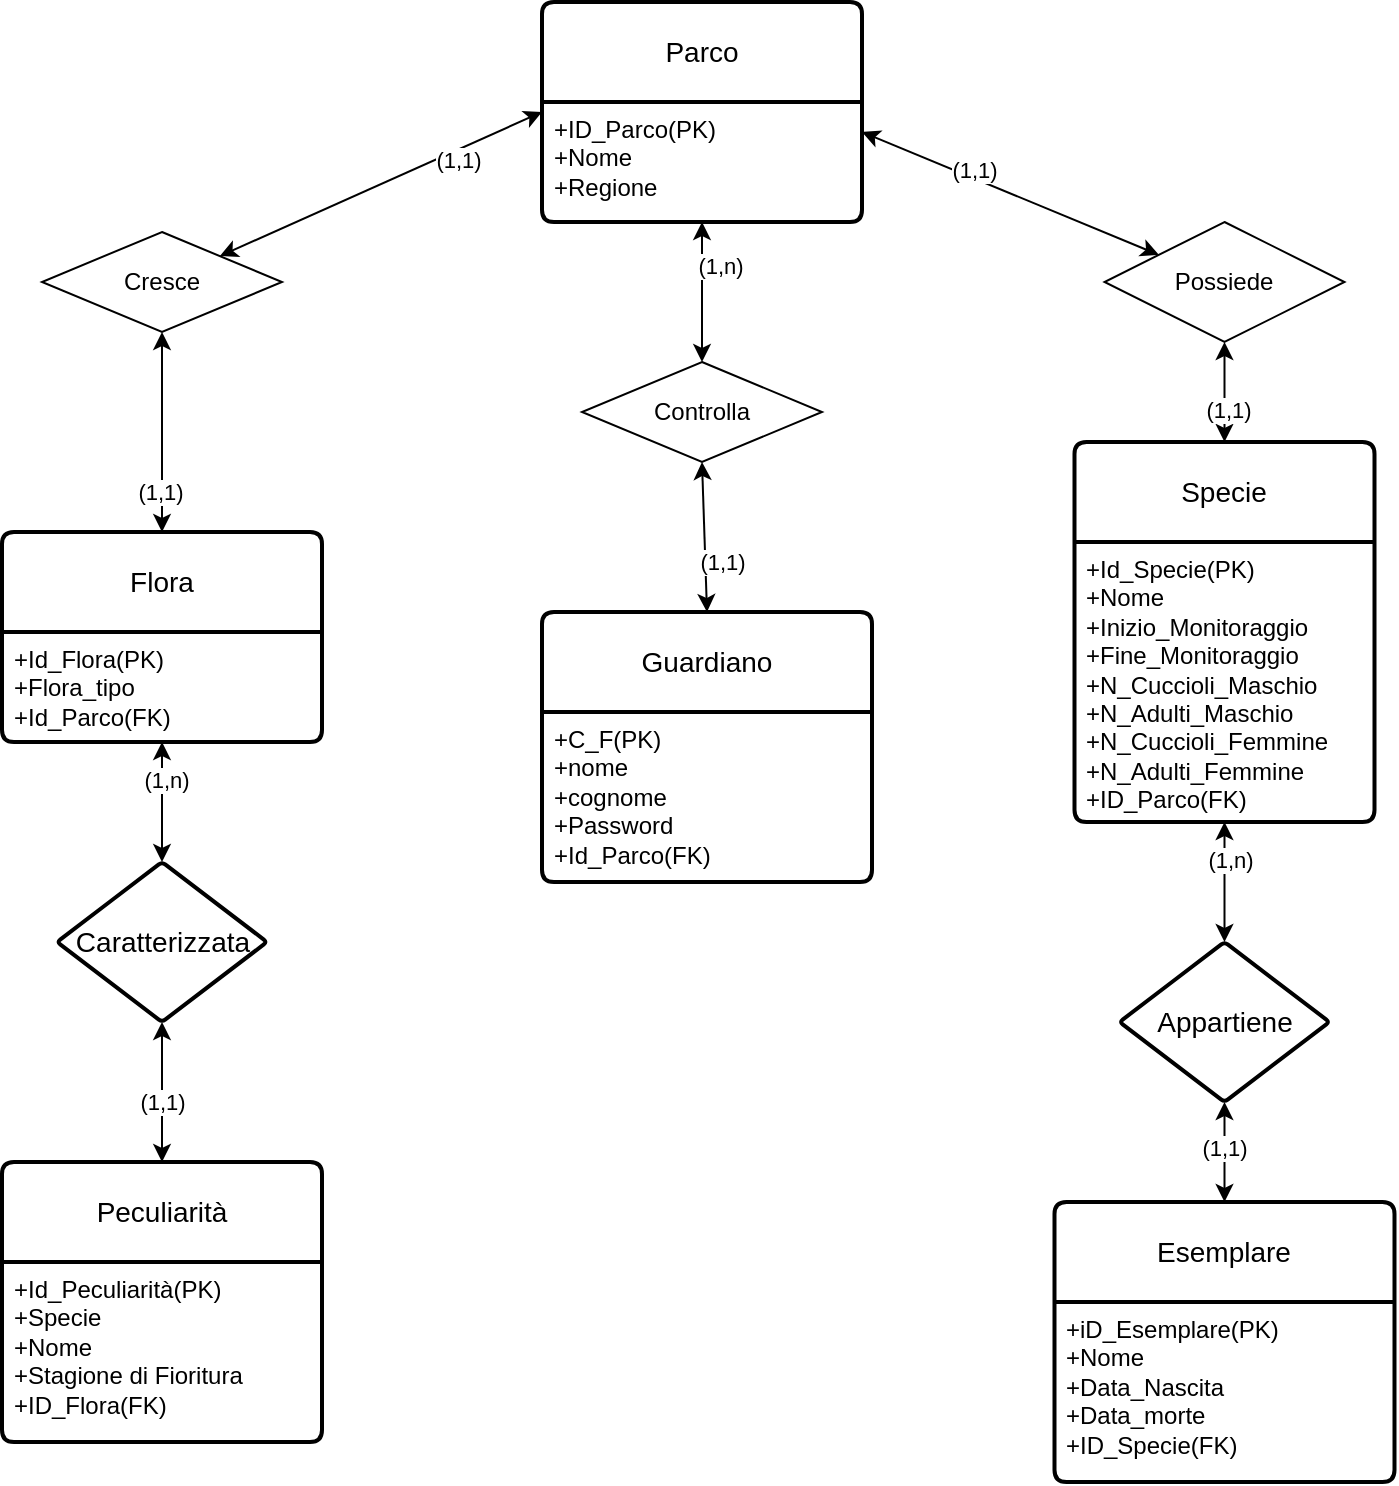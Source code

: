 <mxfile version="21.2.9" type="device">
  <diagram id="R2lEEEUBdFMjLlhIrx00" name="Page-1">
    <mxGraphModel dx="1886" dy="788" grid="1" gridSize="10" guides="1" tooltips="1" connect="1" arrows="1" fold="1" page="1" pageScale="1" pageWidth="850" pageHeight="1100" math="0" shadow="0" extFonts="Permanent Marker^https://fonts.googleapis.com/css?family=Permanent+Marker">
      <root>
        <mxCell id="0" />
        <mxCell id="1" parent="0" />
        <mxCell id="pxEFc5EetHY0ITnfb9KD-1" value="Flora" style="swimlane;childLayout=stackLayout;horizontal=1;startSize=50;horizontalStack=0;rounded=1;fontSize=14;fontStyle=0;strokeWidth=2;resizeParent=0;resizeLast=1;shadow=0;dashed=0;align=center;arcSize=4;whiteSpace=wrap;html=1;" parent="1" vertex="1">
          <mxGeometry x="75" y="305" width="160" height="105" as="geometry" />
        </mxCell>
        <mxCell id="pxEFc5EetHY0ITnfb9KD-2" value="+Id_Flora(PK)&lt;br&gt;+Flora_tipo&lt;br&gt;+Id_Parco(FK)" style="align=left;strokeColor=none;fillColor=none;spacingLeft=4;fontSize=12;verticalAlign=top;resizable=0;rotatable=0;part=1;html=1;" parent="pxEFc5EetHY0ITnfb9KD-1" vertex="1">
          <mxGeometry y="50" width="160" height="55" as="geometry" />
        </mxCell>
        <mxCell id="pxEFc5EetHY0ITnfb9KD-10" value="Parco" style="swimlane;childLayout=stackLayout;horizontal=1;startSize=50;horizontalStack=0;rounded=1;fontSize=14;fontStyle=0;strokeWidth=2;resizeParent=0;resizeLast=1;shadow=0;dashed=0;align=center;arcSize=4;whiteSpace=wrap;html=1;" parent="1" vertex="1">
          <mxGeometry x="345" y="40" width="160" height="110" as="geometry" />
        </mxCell>
        <mxCell id="pxEFc5EetHY0ITnfb9KD-11" value="+ID_Parco(PK)&lt;br&gt;+Nome&lt;br&gt;+Regione" style="align=left;strokeColor=none;fillColor=none;spacingLeft=4;fontSize=12;verticalAlign=top;resizable=0;rotatable=0;part=1;html=1;" parent="pxEFc5EetHY0ITnfb9KD-10" vertex="1">
          <mxGeometry y="50" width="160" height="60" as="geometry" />
        </mxCell>
        <mxCell id="pxEFc5EetHY0ITnfb9KD-30" value="" style="endArrow=classic;startArrow=classic;html=1;rounded=0;entryX=0;entryY=0.5;entryDx=0;entryDy=0;" parent="1" source="pxEFc5EetHY0ITnfb9KD-29" target="pxEFc5EetHY0ITnfb9KD-10" edge="1">
          <mxGeometry width="50" height="50" relative="1" as="geometry">
            <mxPoint x="220" y="180" as="sourcePoint" />
            <mxPoint x="410" y="230" as="targetPoint" />
            <Array as="points" />
          </mxGeometry>
        </mxCell>
        <mxCell id="9YJfejQeJp6qn4BpDlvE-50" value="(1,1)" style="edgeLabel;html=1;align=center;verticalAlign=middle;resizable=0;points=[];" vertex="1" connectable="0" parent="pxEFc5EetHY0ITnfb9KD-30">
          <mxGeometry x="0.365" y="-1" relative="1" as="geometry">
            <mxPoint x="8" as="offset" />
          </mxGeometry>
        </mxCell>
        <mxCell id="pxEFc5EetHY0ITnfb9KD-45" value="" style="endArrow=classic;startArrow=classic;html=1;rounded=0;exitX=0.5;exitY=0;exitDx=0;exitDy=0;entryX=0.5;entryY=1;entryDx=0;entryDy=0;" parent="1" source="pxEFc5EetHY0ITnfb9KD-1" target="pxEFc5EetHY0ITnfb9KD-29" edge="1">
          <mxGeometry width="50" height="50" relative="1" as="geometry">
            <mxPoint x="200" y="320" as="sourcePoint" />
            <mxPoint x="180" y="300" as="targetPoint" />
          </mxGeometry>
        </mxCell>
        <mxCell id="9YJfejQeJp6qn4BpDlvE-52" value="(1,1)" style="edgeLabel;html=1;align=center;verticalAlign=middle;resizable=0;points=[];" vertex="1" connectable="0" parent="pxEFc5EetHY0ITnfb9KD-45">
          <mxGeometry x="-0.587" y="1" relative="1" as="geometry">
            <mxPoint as="offset" />
          </mxGeometry>
        </mxCell>
        <mxCell id="9YJfejQeJp6qn4BpDlvE-6" value="Specie" style="swimlane;childLayout=stackLayout;horizontal=1;startSize=50;horizontalStack=0;rounded=1;fontSize=14;fontStyle=0;strokeWidth=2;resizeParent=0;resizeLast=1;shadow=0;dashed=0;align=center;arcSize=4;whiteSpace=wrap;html=1;" vertex="1" parent="1">
          <mxGeometry x="611.25" y="260" width="150" height="190" as="geometry">
            <mxRectangle x="620" y="560" width="80" height="50" as="alternateBounds" />
          </mxGeometry>
        </mxCell>
        <mxCell id="9YJfejQeJp6qn4BpDlvE-7" value="+Id_Specie(PK)&lt;br&gt;+Nome&lt;br&gt;+Inizio_Monitoraggio&lt;br&gt;+Fine_Monitoraggio&lt;br&gt;+N_Cuccioli_Maschio&lt;br style=&quot;border-color: var(--border-color);&quot;&gt;+N_Adulti_Maschio&lt;br style=&quot;border-color: var(--border-color);&quot;&gt;+N_Cuccioli_Femmine&lt;br style=&quot;border-color: var(--border-color);&quot;&gt;+N_Adulti_Femmine&lt;br&gt;+ID_Parco(FK)" style="align=left;strokeColor=none;fillColor=none;spacingLeft=4;fontSize=12;verticalAlign=top;resizable=0;rotatable=0;part=1;html=1;" vertex="1" parent="9YJfejQeJp6qn4BpDlvE-6">
          <mxGeometry y="50" width="150" height="140" as="geometry" />
        </mxCell>
        <mxCell id="9YJfejQeJp6qn4BpDlvE-9" value="Appartiene" style="rhombus;whiteSpace=wrap;html=1;fontSize=14;fontStyle=0;startSize=50;rounded=1;strokeWidth=2;shadow=0;dashed=0;arcSize=4;" vertex="1" parent="1">
          <mxGeometry x="633.75" y="510" width="105" height="80" as="geometry" />
        </mxCell>
        <mxCell id="9YJfejQeJp6qn4BpDlvE-10" value="Esemplare" style="swimlane;childLayout=stackLayout;horizontal=1;startSize=50;horizontalStack=0;rounded=1;fontSize=14;fontStyle=0;strokeWidth=2;resizeParent=0;resizeLast=1;shadow=0;dashed=0;align=center;arcSize=4;whiteSpace=wrap;html=1;" vertex="1" parent="1">
          <mxGeometry x="601.25" y="640" width="170" height="140" as="geometry">
            <mxRectangle x="610" y="950" width="110" height="50" as="alternateBounds" />
          </mxGeometry>
        </mxCell>
        <mxCell id="9YJfejQeJp6qn4BpDlvE-11" value="+iD_Esemplare(PK)&lt;br style=&quot;border-color: var(--border-color);&quot;&gt;+Nome&lt;br&gt;+Data_Nascita&lt;br&gt;+Data_morte&lt;br&gt;+ID_Specie(FK)" style="align=left;strokeColor=none;fillColor=none;spacingLeft=4;fontSize=12;verticalAlign=top;resizable=0;rotatable=0;part=1;html=1;" vertex="1" parent="9YJfejQeJp6qn4BpDlvE-10">
          <mxGeometry y="50" width="170" height="90" as="geometry" />
        </mxCell>
        <mxCell id="9YJfejQeJp6qn4BpDlvE-13" value="Possiede" style="shape=rhombus;perimeter=rhombusPerimeter;whiteSpace=wrap;html=1;align=center;" vertex="1" parent="1">
          <mxGeometry x="626.25" y="150" width="120" height="60" as="geometry" />
        </mxCell>
        <mxCell id="9YJfejQeJp6qn4BpDlvE-20" value="" style="endArrow=classic;startArrow=classic;html=1;rounded=0;entryX=0.5;entryY=1;entryDx=0;entryDy=0;exitX=0.5;exitY=0;exitDx=0;exitDy=0;" edge="1" parent="1" source="9YJfejQeJp6qn4BpDlvE-6" target="9YJfejQeJp6qn4BpDlvE-13">
          <mxGeometry width="50" height="50" relative="1" as="geometry">
            <mxPoint x="410" y="635" as="sourcePoint" />
            <mxPoint x="540" y="535" as="targetPoint" />
          </mxGeometry>
        </mxCell>
        <mxCell id="9YJfejQeJp6qn4BpDlvE-30" value="(1,1)" style="edgeLabel;html=1;align=center;verticalAlign=middle;resizable=0;points=[];" vertex="1" connectable="0" parent="9YJfejQeJp6qn4BpDlvE-20">
          <mxGeometry x="-0.343" y="-1" relative="1" as="geometry">
            <mxPoint as="offset" />
          </mxGeometry>
        </mxCell>
        <mxCell id="9YJfejQeJp6qn4BpDlvE-26" value="" style="endArrow=classic;startArrow=classic;html=1;rounded=0;entryX=0.5;entryY=1;entryDx=0;entryDy=0;exitX=0.5;exitY=0;exitDx=0;exitDy=0;" edge="1" parent="1" source="9YJfejQeJp6qn4BpDlvE-9" target="9YJfejQeJp6qn4BpDlvE-7">
          <mxGeometry width="50" height="50" relative="1" as="geometry">
            <mxPoint x="705" y="615" as="sourcePoint" />
            <mxPoint x="705" y="545" as="targetPoint" />
          </mxGeometry>
        </mxCell>
        <mxCell id="9YJfejQeJp6qn4BpDlvE-31" value="(1,n)" style="edgeLabel;html=1;align=center;verticalAlign=middle;resizable=0;points=[];" vertex="1" connectable="0" parent="9YJfejQeJp6qn4BpDlvE-26">
          <mxGeometry x="0.385" y="-2" relative="1" as="geometry">
            <mxPoint as="offset" />
          </mxGeometry>
        </mxCell>
        <mxCell id="9YJfejQeJp6qn4BpDlvE-27" value="" style="endArrow=classic;startArrow=classic;html=1;rounded=0;entryX=0.5;entryY=0;entryDx=0;entryDy=0;exitX=0.5;exitY=1;exitDx=0;exitDy=0;" edge="1" parent="1" source="9YJfejQeJp6qn4BpDlvE-9" target="9YJfejQeJp6qn4BpDlvE-10">
          <mxGeometry width="50" height="50" relative="1" as="geometry">
            <mxPoint x="694.75" y="890" as="sourcePoint" />
            <mxPoint x="696" y="930" as="targetPoint" />
          </mxGeometry>
        </mxCell>
        <mxCell id="9YJfejQeJp6qn4BpDlvE-32" value="(1,1)" style="edgeLabel;html=1;align=center;verticalAlign=middle;resizable=0;points=[];" vertex="1" connectable="0" parent="9YJfejQeJp6qn4BpDlvE-27">
          <mxGeometry x="0.5" y="2" relative="1" as="geometry">
            <mxPoint x="-3" y="-15" as="offset" />
          </mxGeometry>
        </mxCell>
        <mxCell id="9YJfejQeJp6qn4BpDlvE-44" value="Peculiarità" style="swimlane;childLayout=stackLayout;horizontal=1;startSize=50;horizontalStack=0;rounded=1;fontSize=14;fontStyle=0;strokeWidth=2;resizeParent=0;resizeLast=1;shadow=0;dashed=0;align=center;arcSize=4;whiteSpace=wrap;html=1;" vertex="1" parent="1">
          <mxGeometry x="75" y="620" width="160" height="140" as="geometry" />
        </mxCell>
        <mxCell id="9YJfejQeJp6qn4BpDlvE-45" value="+Id_Peculiarità(PK)&lt;br&gt;+Specie&lt;br&gt;+Nome&lt;br&gt;+Stagione di Fioritura&lt;br&gt;+ID_Flora(FK)" style="align=left;strokeColor=none;fillColor=none;spacingLeft=4;fontSize=12;verticalAlign=top;resizable=0;rotatable=0;part=1;html=1;" vertex="1" parent="9YJfejQeJp6qn4BpDlvE-44">
          <mxGeometry y="50" width="160" height="90" as="geometry" />
        </mxCell>
        <mxCell id="pxEFc5EetHY0ITnfb9KD-29" value="Cresce" style="shape=rhombus;perimeter=rhombusPerimeter;whiteSpace=wrap;html=1;align=center;" parent="1" vertex="1">
          <mxGeometry x="95" y="155" width="120" height="50" as="geometry" />
        </mxCell>
        <mxCell id="9YJfejQeJp6qn4BpDlvE-53" value="Caratterizzata" style="rhombus;whiteSpace=wrap;html=1;fontSize=14;fontStyle=0;startSize=50;rounded=1;strokeWidth=2;shadow=0;dashed=0;arcSize=4;" vertex="1" parent="1">
          <mxGeometry x="102.5" y="470" width="105" height="80" as="geometry" />
        </mxCell>
        <mxCell id="9YJfejQeJp6qn4BpDlvE-54" value="" style="endArrow=classic;startArrow=classic;html=1;rounded=0;entryX=0.5;entryY=1;entryDx=0;entryDy=0;exitX=0.5;exitY=0;exitDx=0;exitDy=0;" edge="1" parent="1" source="9YJfejQeJp6qn4BpDlvE-53" target="pxEFc5EetHY0ITnfb9KD-2">
          <mxGeometry width="50" height="50" relative="1" as="geometry">
            <mxPoint x="154.5" y="510" as="sourcePoint" />
            <mxPoint x="154.5" y="450" as="targetPoint" />
          </mxGeometry>
        </mxCell>
        <mxCell id="9YJfejQeJp6qn4BpDlvE-55" value="(1,n)" style="edgeLabel;html=1;align=center;verticalAlign=middle;resizable=0;points=[];" vertex="1" connectable="0" parent="9YJfejQeJp6qn4BpDlvE-54">
          <mxGeometry x="0.385" y="-2" relative="1" as="geometry">
            <mxPoint as="offset" />
          </mxGeometry>
        </mxCell>
        <mxCell id="9YJfejQeJp6qn4BpDlvE-56" value="" style="endArrow=classic;startArrow=classic;html=1;rounded=0;entryX=0.5;entryY=0;entryDx=0;entryDy=0;exitX=0.5;exitY=1;exitDx=0;exitDy=0;" edge="1" parent="1" source="9YJfejQeJp6qn4BpDlvE-53" target="9YJfejQeJp6qn4BpDlvE-44">
          <mxGeometry width="50" height="50" relative="1" as="geometry">
            <mxPoint x="150" y="590" as="sourcePoint" />
            <mxPoint x="150" y="640" as="targetPoint" />
          </mxGeometry>
        </mxCell>
        <mxCell id="9YJfejQeJp6qn4BpDlvE-57" value="(1,1)" style="edgeLabel;html=1;align=center;verticalAlign=middle;resizable=0;points=[];" vertex="1" connectable="0" parent="9YJfejQeJp6qn4BpDlvE-56">
          <mxGeometry x="0.5" y="2" relative="1" as="geometry">
            <mxPoint x="-2" y="-13" as="offset" />
          </mxGeometry>
        </mxCell>
        <mxCell id="9YJfejQeJp6qn4BpDlvE-58" value="" style="endArrow=classic;startArrow=classic;html=1;rounded=0;entryX=1;entryY=0.25;entryDx=0;entryDy=0;" edge="1" parent="1" source="9YJfejQeJp6qn4BpDlvE-13" target="pxEFc5EetHY0ITnfb9KD-11">
          <mxGeometry width="50" height="50" relative="1" as="geometry">
            <mxPoint x="195" y="177" as="sourcePoint" />
            <mxPoint x="355" y="110" as="targetPoint" />
            <Array as="points" />
          </mxGeometry>
        </mxCell>
        <mxCell id="9YJfejQeJp6qn4BpDlvE-59" value="(1,1)" style="edgeLabel;html=1;align=center;verticalAlign=middle;resizable=0;points=[];" vertex="1" connectable="0" parent="9YJfejQeJp6qn4BpDlvE-58">
          <mxGeometry x="0.365" y="-1" relative="1" as="geometry">
            <mxPoint x="8" as="offset" />
          </mxGeometry>
        </mxCell>
        <mxCell id="9YJfejQeJp6qn4BpDlvE-60" value="Guardiano" style="swimlane;childLayout=stackLayout;horizontal=1;startSize=50;horizontalStack=0;rounded=1;fontSize=14;fontStyle=0;strokeWidth=2;resizeParent=0;resizeLast=1;shadow=0;dashed=0;align=center;arcSize=4;whiteSpace=wrap;html=1;" vertex="1" parent="1">
          <mxGeometry x="345" y="345" width="165" height="135" as="geometry" />
        </mxCell>
        <mxCell id="9YJfejQeJp6qn4BpDlvE-61" value="+C_F(PK)&lt;br&gt;+nome&lt;br&gt;+cognome&lt;br&gt;+Password&lt;br&gt;+Id_Parco(FK)" style="align=left;strokeColor=none;fillColor=none;spacingLeft=4;fontSize=12;verticalAlign=top;resizable=0;rotatable=0;part=1;html=1;" vertex="1" parent="9YJfejQeJp6qn4BpDlvE-60">
          <mxGeometry y="50" width="165" height="85" as="geometry" />
        </mxCell>
        <mxCell id="9YJfejQeJp6qn4BpDlvE-62" value="Controlla" style="shape=rhombus;perimeter=rhombusPerimeter;whiteSpace=wrap;html=1;align=center;" vertex="1" parent="1">
          <mxGeometry x="365" y="220" width="120" height="50" as="geometry" />
        </mxCell>
        <mxCell id="9YJfejQeJp6qn4BpDlvE-65" value="" style="endArrow=classic;startArrow=classic;html=1;rounded=0;entryX=0.5;entryY=1;entryDx=0;entryDy=0;exitX=0.5;exitY=0;exitDx=0;exitDy=0;" edge="1" parent="1" source="9YJfejQeJp6qn4BpDlvE-62" target="pxEFc5EetHY0ITnfb9KD-11">
          <mxGeometry width="50" height="50" relative="1" as="geometry">
            <mxPoint x="195" y="177" as="sourcePoint" />
            <mxPoint x="355" y="110" as="targetPoint" />
            <Array as="points" />
          </mxGeometry>
        </mxCell>
        <mxCell id="9YJfejQeJp6qn4BpDlvE-66" value="(1,n)" style="edgeLabel;html=1;align=center;verticalAlign=middle;resizable=0;points=[];" vertex="1" connectable="0" parent="9YJfejQeJp6qn4BpDlvE-65">
          <mxGeometry x="0.365" y="-1" relative="1" as="geometry">
            <mxPoint x="8" as="offset" />
          </mxGeometry>
        </mxCell>
        <mxCell id="9YJfejQeJp6qn4BpDlvE-67" value="" style="endArrow=classic;startArrow=classic;html=1;rounded=0;entryX=0.5;entryY=1;entryDx=0;entryDy=0;exitX=0.5;exitY=0;exitDx=0;exitDy=0;" edge="1" parent="1" source="9YJfejQeJp6qn4BpDlvE-60" target="9YJfejQeJp6qn4BpDlvE-62">
          <mxGeometry width="50" height="50" relative="1" as="geometry">
            <mxPoint x="435" y="230" as="sourcePoint" />
            <mxPoint x="435" y="170" as="targetPoint" />
            <Array as="points" />
          </mxGeometry>
        </mxCell>
        <mxCell id="9YJfejQeJp6qn4BpDlvE-68" value="(1,1)" style="edgeLabel;html=1;align=center;verticalAlign=middle;resizable=0;points=[];" vertex="1" connectable="0" parent="9YJfejQeJp6qn4BpDlvE-67">
          <mxGeometry x="0.365" y="-1" relative="1" as="geometry">
            <mxPoint x="8" y="26" as="offset" />
          </mxGeometry>
        </mxCell>
      </root>
    </mxGraphModel>
  </diagram>
</mxfile>
